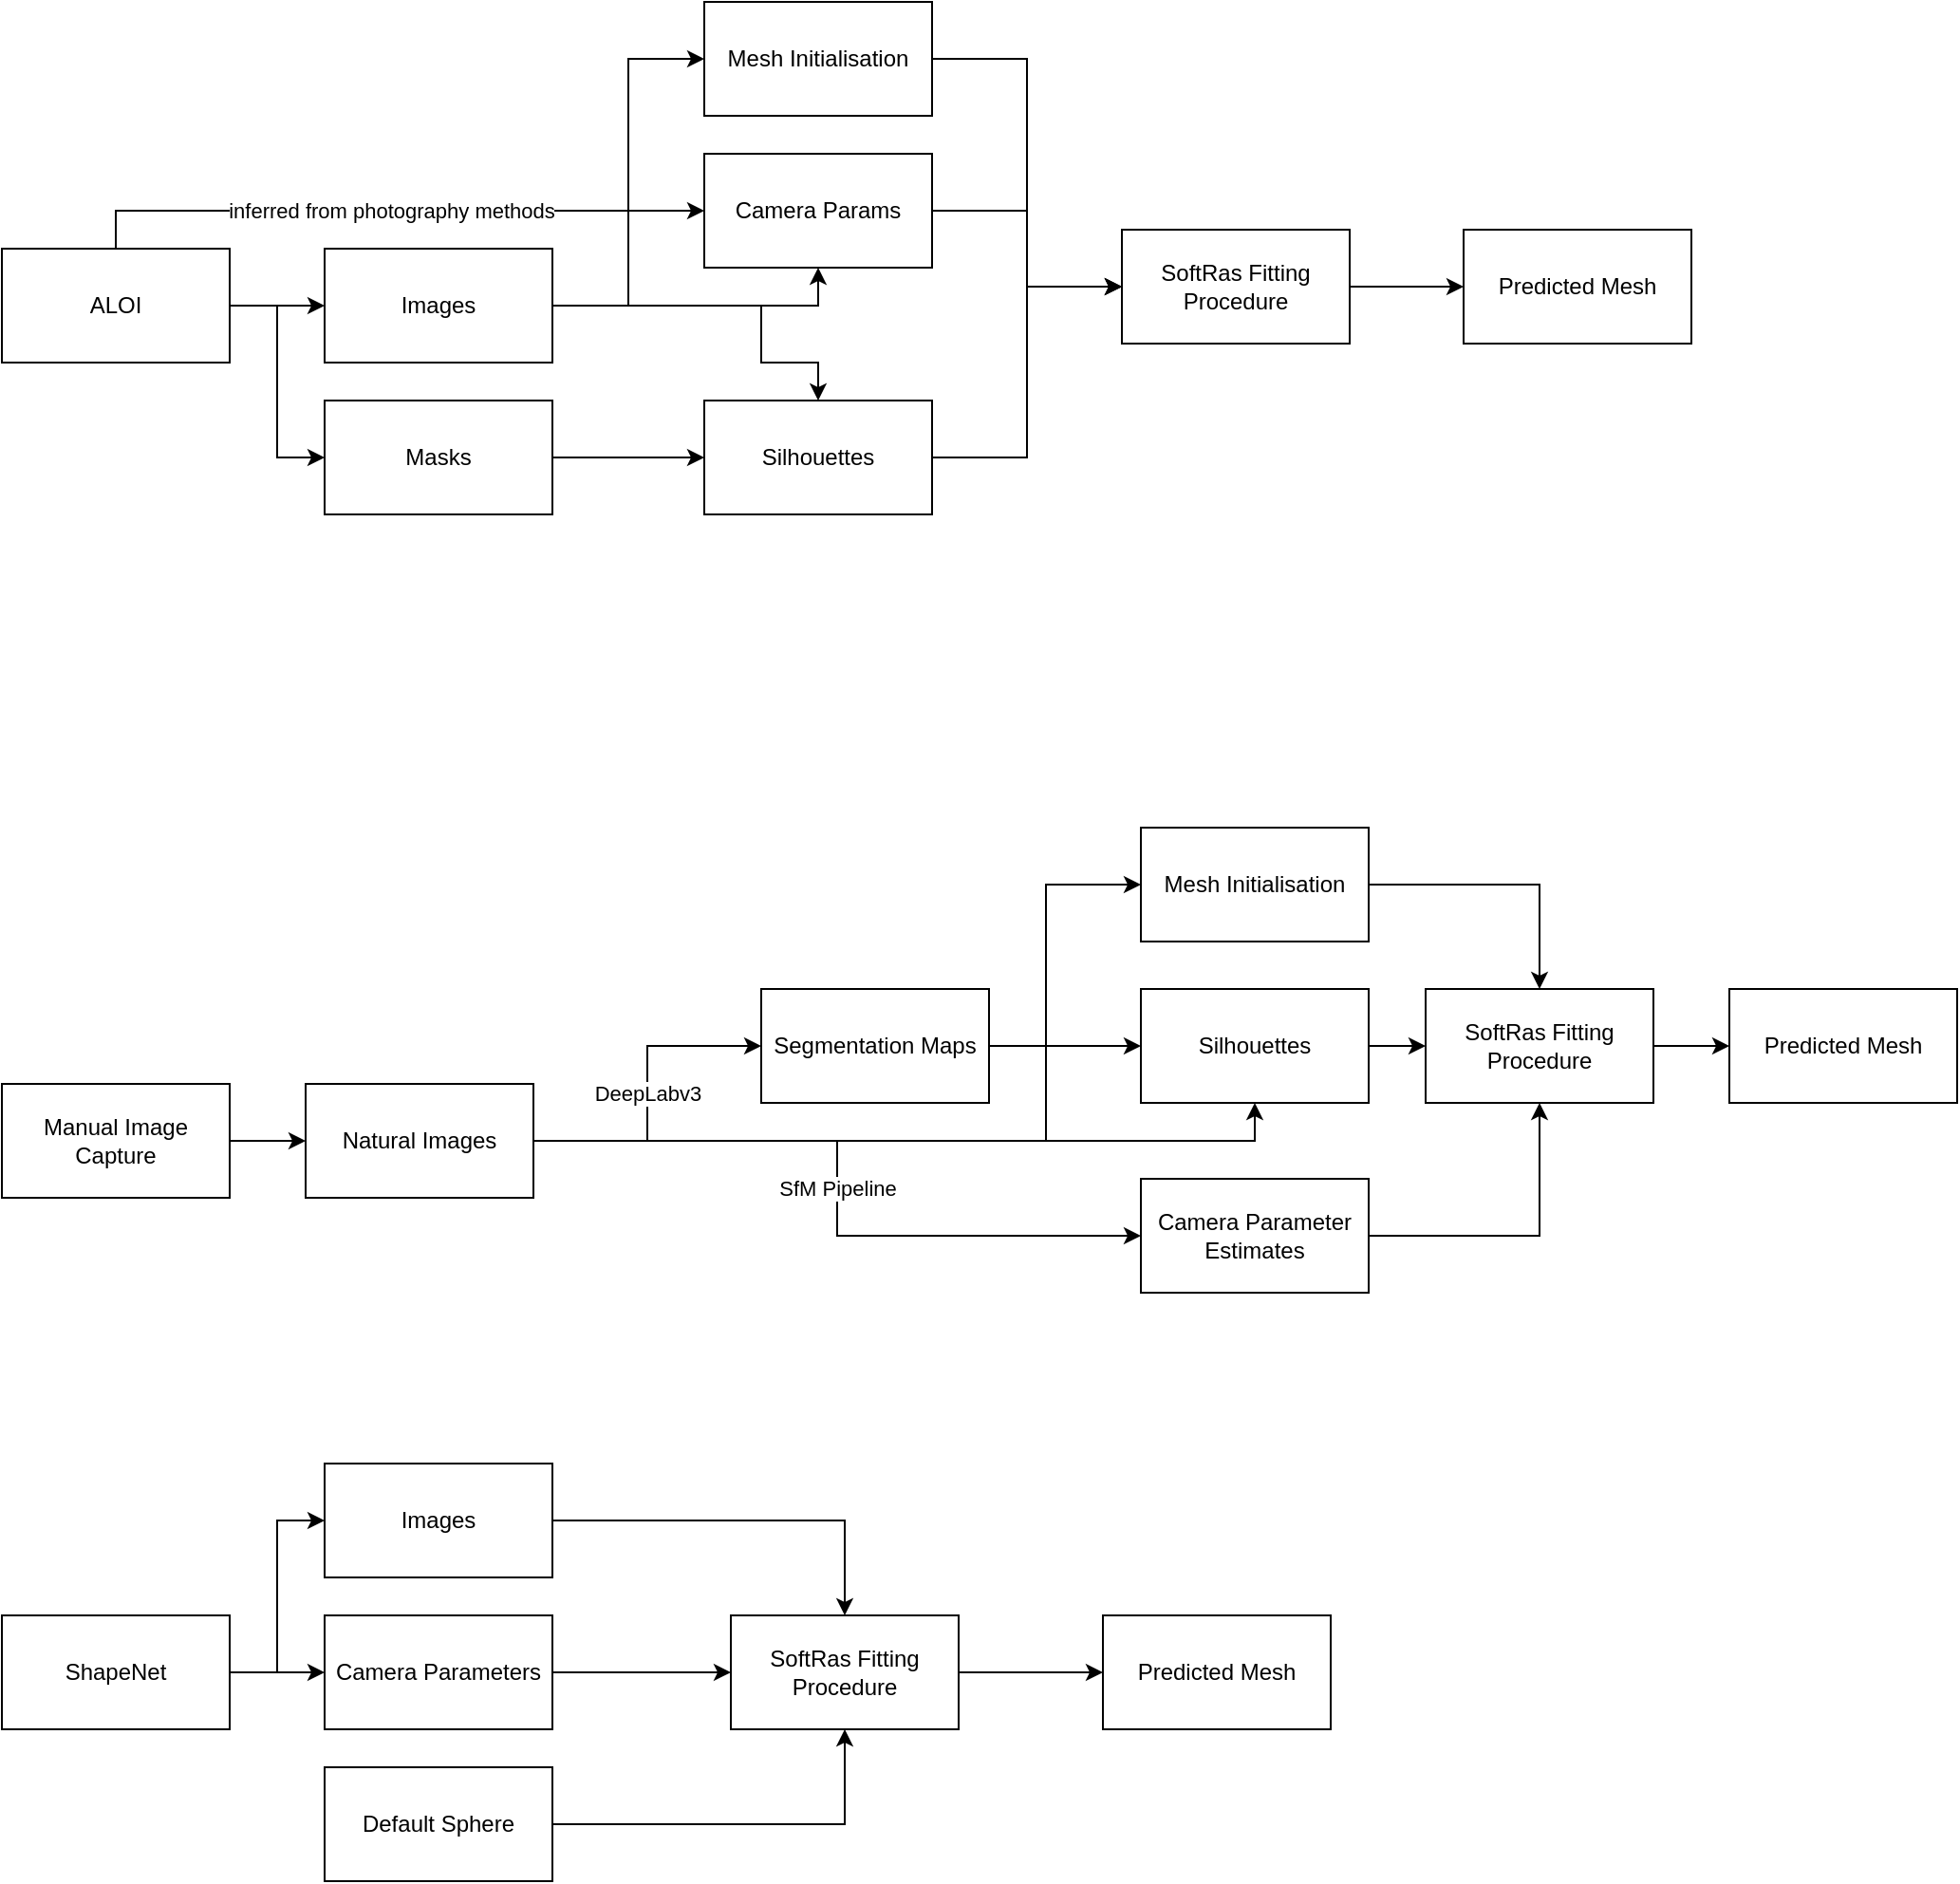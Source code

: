 <mxfile version="20.6.0" type="device"><diagram id="-qy8tgKCAdy8qD8iIOCd" name="Page-1"><mxGraphModel dx="1822" dy="1180" grid="1" gridSize="10" guides="1" tooltips="1" connect="1" arrows="1" fold="1" page="1" pageScale="1" pageWidth="827" pageHeight="1169" math="0" shadow="0"><root><mxCell id="0"/><mxCell id="1" parent="0"/><mxCell id="pA1mZpL-_gBzoVv1bfya-7" value="inferred from photography methods" style="edgeStyle=orthogonalEdgeStyle;rounded=0;orthogonalLoop=1;jettySize=auto;html=1;exitX=0.5;exitY=0;exitDx=0;exitDy=0;entryX=0;entryY=0.5;entryDx=0;entryDy=0;" edge="1" parent="1" source="pA1mZpL-_gBzoVv1bfya-2" target="pA1mZpL-_gBzoVv1bfya-6"><mxGeometry relative="1" as="geometry"/></mxCell><mxCell id="pA1mZpL-_gBzoVv1bfya-15" style="edgeStyle=orthogonalEdgeStyle;rounded=0;orthogonalLoop=1;jettySize=auto;html=1;exitX=1;exitY=0.5;exitDx=0;exitDy=0;entryX=0;entryY=0.5;entryDx=0;entryDy=0;" edge="1" parent="1" source="pA1mZpL-_gBzoVv1bfya-2" target="pA1mZpL-_gBzoVv1bfya-3"><mxGeometry relative="1" as="geometry"/></mxCell><mxCell id="pA1mZpL-_gBzoVv1bfya-16" style="edgeStyle=orthogonalEdgeStyle;rounded=0;orthogonalLoop=1;jettySize=auto;html=1;exitX=1;exitY=0.5;exitDx=0;exitDy=0;entryX=0;entryY=0.5;entryDx=0;entryDy=0;" edge="1" parent="1" source="pA1mZpL-_gBzoVv1bfya-2" target="pA1mZpL-_gBzoVv1bfya-4"><mxGeometry relative="1" as="geometry"/></mxCell><mxCell id="pA1mZpL-_gBzoVv1bfya-2" value="ALOI" style="rounded=0;whiteSpace=wrap;html=1;" vertex="1" parent="1"><mxGeometry x="30" y="220" width="120" height="60" as="geometry"/></mxCell><mxCell id="pA1mZpL-_gBzoVv1bfya-8" style="edgeStyle=orthogonalEdgeStyle;rounded=0;orthogonalLoop=1;jettySize=auto;html=1;exitX=1;exitY=0.5;exitDx=0;exitDy=0;entryX=0.5;entryY=1;entryDx=0;entryDy=0;" edge="1" parent="1" source="pA1mZpL-_gBzoVv1bfya-3" target="pA1mZpL-_gBzoVv1bfya-6"><mxGeometry relative="1" as="geometry"/></mxCell><mxCell id="pA1mZpL-_gBzoVv1bfya-13" style="edgeStyle=orthogonalEdgeStyle;rounded=0;orthogonalLoop=1;jettySize=auto;html=1;exitX=1;exitY=0.5;exitDx=0;exitDy=0;entryX=0.5;entryY=0;entryDx=0;entryDy=0;" edge="1" parent="1" source="pA1mZpL-_gBzoVv1bfya-3" target="pA1mZpL-_gBzoVv1bfya-9"><mxGeometry relative="1" as="geometry"><Array as="points"><mxPoint x="430" y="250"/><mxPoint x="430" y="280"/><mxPoint x="460" y="280"/></Array></mxGeometry></mxCell><mxCell id="pA1mZpL-_gBzoVv1bfya-39" style="edgeStyle=orthogonalEdgeStyle;rounded=0;orthogonalLoop=1;jettySize=auto;html=1;exitX=1;exitY=0.5;exitDx=0;exitDy=0;entryX=0;entryY=0.5;entryDx=0;entryDy=0;" edge="1" parent="1" source="pA1mZpL-_gBzoVv1bfya-3" target="pA1mZpL-_gBzoVv1bfya-37"><mxGeometry relative="1" as="geometry"/></mxCell><mxCell id="pA1mZpL-_gBzoVv1bfya-3" value="Images" style="rounded=0;whiteSpace=wrap;html=1;" vertex="1" parent="1"><mxGeometry x="200" y="220" width="120" height="60" as="geometry"/></mxCell><mxCell id="pA1mZpL-_gBzoVv1bfya-14" style="edgeStyle=orthogonalEdgeStyle;rounded=0;orthogonalLoop=1;jettySize=auto;html=1;exitX=1;exitY=0.5;exitDx=0;exitDy=0;entryX=0;entryY=0.5;entryDx=0;entryDy=0;" edge="1" parent="1" source="pA1mZpL-_gBzoVv1bfya-4" target="pA1mZpL-_gBzoVv1bfya-9"><mxGeometry relative="1" as="geometry"/></mxCell><mxCell id="pA1mZpL-_gBzoVv1bfya-4" value="Masks" style="rounded=0;whiteSpace=wrap;html=1;" vertex="1" parent="1"><mxGeometry x="200" y="300" width="120" height="60" as="geometry"/></mxCell><mxCell id="pA1mZpL-_gBzoVv1bfya-18" style="edgeStyle=orthogonalEdgeStyle;rounded=0;orthogonalLoop=1;jettySize=auto;html=1;exitX=1;exitY=0.5;exitDx=0;exitDy=0;entryX=0;entryY=0.5;entryDx=0;entryDy=0;" edge="1" parent="1" source="pA1mZpL-_gBzoVv1bfya-6" target="pA1mZpL-_gBzoVv1bfya-17"><mxGeometry relative="1" as="geometry"/></mxCell><mxCell id="pA1mZpL-_gBzoVv1bfya-6" value="Camera Params" style="rounded=0;whiteSpace=wrap;html=1;" vertex="1" parent="1"><mxGeometry x="400" y="170" width="120" height="60" as="geometry"/></mxCell><mxCell id="pA1mZpL-_gBzoVv1bfya-19" style="edgeStyle=orthogonalEdgeStyle;rounded=0;orthogonalLoop=1;jettySize=auto;html=1;exitX=1;exitY=0.5;exitDx=0;exitDy=0;entryX=0;entryY=0.5;entryDx=0;entryDy=0;" edge="1" parent="1" source="pA1mZpL-_gBzoVv1bfya-9" target="pA1mZpL-_gBzoVv1bfya-17"><mxGeometry relative="1" as="geometry"/></mxCell><mxCell id="pA1mZpL-_gBzoVv1bfya-9" value="Silhouettes" style="rounded=0;whiteSpace=wrap;html=1;" vertex="1" parent="1"><mxGeometry x="400" y="300" width="120" height="60" as="geometry"/></mxCell><mxCell id="pA1mZpL-_gBzoVv1bfya-21" style="edgeStyle=orthogonalEdgeStyle;rounded=0;orthogonalLoop=1;jettySize=auto;html=1;exitX=1;exitY=0.5;exitDx=0;exitDy=0;entryX=0;entryY=0.5;entryDx=0;entryDy=0;" edge="1" parent="1" source="pA1mZpL-_gBzoVv1bfya-17" target="pA1mZpL-_gBzoVv1bfya-20"><mxGeometry relative="1" as="geometry"/></mxCell><mxCell id="pA1mZpL-_gBzoVv1bfya-17" value="SoftRas Fitting Procedure" style="rounded=0;whiteSpace=wrap;html=1;" vertex="1" parent="1"><mxGeometry x="620" y="210" width="120" height="60" as="geometry"/></mxCell><mxCell id="pA1mZpL-_gBzoVv1bfya-20" value="Predicted Mesh" style="rounded=0;whiteSpace=wrap;html=1;" vertex="1" parent="1"><mxGeometry x="800" y="210" width="120" height="60" as="geometry"/></mxCell><mxCell id="pA1mZpL-_gBzoVv1bfya-25" value="DeepLabv3" style="edgeStyle=orthogonalEdgeStyle;rounded=0;orthogonalLoop=1;jettySize=auto;html=1;exitX=1;exitY=0.5;exitDx=0;exitDy=0;entryX=0;entryY=0.5;entryDx=0;entryDy=0;" edge="1" parent="1" source="pA1mZpL-_gBzoVv1bfya-22" target="pA1mZpL-_gBzoVv1bfya-24"><mxGeometry relative="1" as="geometry"/></mxCell><mxCell id="pA1mZpL-_gBzoVv1bfya-27" value="SfM Pipeline" style="edgeStyle=orthogonalEdgeStyle;rounded=0;orthogonalLoop=1;jettySize=auto;html=1;exitX=1;exitY=0.5;exitDx=0;exitDy=0;entryX=0;entryY=0.5;entryDx=0;entryDy=0;" edge="1" parent="1" source="pA1mZpL-_gBzoVv1bfya-22" target="pA1mZpL-_gBzoVv1bfya-26"><mxGeometry relative="1" as="geometry"/></mxCell><mxCell id="pA1mZpL-_gBzoVv1bfya-29" style="edgeStyle=orthogonalEdgeStyle;rounded=0;orthogonalLoop=1;jettySize=auto;html=1;exitX=1;exitY=0.5;exitDx=0;exitDy=0;entryX=0.5;entryY=1;entryDx=0;entryDy=0;" edge="1" parent="1" source="pA1mZpL-_gBzoVv1bfya-22" target="pA1mZpL-_gBzoVv1bfya-28"><mxGeometry relative="1" as="geometry"/></mxCell><mxCell id="pA1mZpL-_gBzoVv1bfya-43" style="edgeStyle=orthogonalEdgeStyle;rounded=0;orthogonalLoop=1;jettySize=auto;html=1;exitX=1;exitY=0.5;exitDx=0;exitDy=0;entryX=0;entryY=0.5;entryDx=0;entryDy=0;" edge="1" parent="1" source="pA1mZpL-_gBzoVv1bfya-22" target="pA1mZpL-_gBzoVv1bfya-41"><mxGeometry relative="1" as="geometry"><Array as="points"><mxPoint x="580" y="690"/><mxPoint x="580" y="555"/></Array></mxGeometry></mxCell><mxCell id="pA1mZpL-_gBzoVv1bfya-22" value="Natural Images" style="rounded=0;whiteSpace=wrap;html=1;" vertex="1" parent="1"><mxGeometry x="190" y="660" width="120" height="60" as="geometry"/></mxCell><mxCell id="pA1mZpL-_gBzoVv1bfya-30" style="edgeStyle=orthogonalEdgeStyle;rounded=0;orthogonalLoop=1;jettySize=auto;html=1;exitX=1;exitY=0.5;exitDx=0;exitDy=0;entryX=0;entryY=0.5;entryDx=0;entryDy=0;" edge="1" parent="1" source="pA1mZpL-_gBzoVv1bfya-24" target="pA1mZpL-_gBzoVv1bfya-28"><mxGeometry relative="1" as="geometry"/></mxCell><mxCell id="pA1mZpL-_gBzoVv1bfya-24" value="Segmentation Maps" style="rounded=0;whiteSpace=wrap;html=1;" vertex="1" parent="1"><mxGeometry x="430" y="610" width="120" height="60" as="geometry"/></mxCell><mxCell id="pA1mZpL-_gBzoVv1bfya-52" style="edgeStyle=orthogonalEdgeStyle;rounded=0;orthogonalLoop=1;jettySize=auto;html=1;exitX=1;exitY=0.5;exitDx=0;exitDy=0;entryX=0.5;entryY=1;entryDx=0;entryDy=0;" edge="1" parent="1" source="pA1mZpL-_gBzoVv1bfya-26" target="pA1mZpL-_gBzoVv1bfya-49"><mxGeometry relative="1" as="geometry"/></mxCell><mxCell id="pA1mZpL-_gBzoVv1bfya-26" value="Camera Parameter Estimates" style="rounded=0;whiteSpace=wrap;html=1;" vertex="1" parent="1"><mxGeometry x="630" y="710" width="120" height="60" as="geometry"/></mxCell><mxCell id="pA1mZpL-_gBzoVv1bfya-50" style="edgeStyle=orthogonalEdgeStyle;rounded=0;orthogonalLoop=1;jettySize=auto;html=1;exitX=1;exitY=0.5;exitDx=0;exitDy=0;entryX=0;entryY=0.5;entryDx=0;entryDy=0;" edge="1" parent="1" source="pA1mZpL-_gBzoVv1bfya-28" target="pA1mZpL-_gBzoVv1bfya-49"><mxGeometry relative="1" as="geometry"/></mxCell><mxCell id="pA1mZpL-_gBzoVv1bfya-28" value="Silhouettes" style="rounded=0;whiteSpace=wrap;html=1;" vertex="1" parent="1"><mxGeometry x="630" y="610" width="120" height="60" as="geometry"/></mxCell><mxCell id="pA1mZpL-_gBzoVv1bfya-31" value="Predicted Mesh" style="rounded=0;whiteSpace=wrap;html=1;" vertex="1" parent="1"><mxGeometry x="940" y="610" width="120" height="60" as="geometry"/></mxCell><mxCell id="pA1mZpL-_gBzoVv1bfya-60" style="edgeStyle=orthogonalEdgeStyle;rounded=0;orthogonalLoop=1;jettySize=auto;html=1;exitX=1;exitY=0.5;exitDx=0;exitDy=0;entryX=0;entryY=0.5;entryDx=0;entryDy=0;" edge="1" parent="1" source="pA1mZpL-_gBzoVv1bfya-36" target="pA1mZpL-_gBzoVv1bfya-47"><mxGeometry relative="1" as="geometry"/></mxCell><mxCell id="pA1mZpL-_gBzoVv1bfya-61" style="edgeStyle=orthogonalEdgeStyle;rounded=0;orthogonalLoop=1;jettySize=auto;html=1;exitX=1;exitY=0.5;exitDx=0;exitDy=0;entryX=0;entryY=0.5;entryDx=0;entryDy=0;" edge="1" parent="1" source="pA1mZpL-_gBzoVv1bfya-36" target="pA1mZpL-_gBzoVv1bfya-44"><mxGeometry relative="1" as="geometry"/></mxCell><mxCell id="pA1mZpL-_gBzoVv1bfya-36" value="ShapeNet" style="rounded=0;whiteSpace=wrap;html=1;" vertex="1" parent="1"><mxGeometry x="30" y="940" width="120" height="60" as="geometry"/></mxCell><mxCell id="pA1mZpL-_gBzoVv1bfya-40" style="edgeStyle=orthogonalEdgeStyle;rounded=0;orthogonalLoop=1;jettySize=auto;html=1;exitX=1;exitY=0.5;exitDx=0;exitDy=0;entryX=0;entryY=0.5;entryDx=0;entryDy=0;" edge="1" parent="1" source="pA1mZpL-_gBzoVv1bfya-37" target="pA1mZpL-_gBzoVv1bfya-17"><mxGeometry relative="1" as="geometry"/></mxCell><mxCell id="pA1mZpL-_gBzoVv1bfya-37" value="Mesh Initialisation" style="rounded=0;whiteSpace=wrap;html=1;" vertex="1" parent="1"><mxGeometry x="400" y="90" width="120" height="60" as="geometry"/></mxCell><mxCell id="pA1mZpL-_gBzoVv1bfya-51" style="edgeStyle=orthogonalEdgeStyle;rounded=0;orthogonalLoop=1;jettySize=auto;html=1;exitX=1;exitY=0.5;exitDx=0;exitDy=0;entryX=0.5;entryY=0;entryDx=0;entryDy=0;" edge="1" parent="1" source="pA1mZpL-_gBzoVv1bfya-41" target="pA1mZpL-_gBzoVv1bfya-49"><mxGeometry relative="1" as="geometry"/></mxCell><mxCell id="pA1mZpL-_gBzoVv1bfya-41" value="Mesh Initialisation" style="rounded=0;whiteSpace=wrap;html=1;" vertex="1" parent="1"><mxGeometry x="630" y="525" width="120" height="60" as="geometry"/></mxCell><mxCell id="pA1mZpL-_gBzoVv1bfya-55" style="edgeStyle=orthogonalEdgeStyle;rounded=0;orthogonalLoop=1;jettySize=auto;html=1;exitX=1;exitY=0.5;exitDx=0;exitDy=0;entryX=0.5;entryY=0;entryDx=0;entryDy=0;" edge="1" parent="1" source="pA1mZpL-_gBzoVv1bfya-44" target="pA1mZpL-_gBzoVv1bfya-54"><mxGeometry relative="1" as="geometry"/></mxCell><mxCell id="pA1mZpL-_gBzoVv1bfya-44" value="Images" style="rounded=0;whiteSpace=wrap;html=1;" vertex="1" parent="1"><mxGeometry x="200" y="860" width="120" height="60" as="geometry"/></mxCell><mxCell id="pA1mZpL-_gBzoVv1bfya-46" style="edgeStyle=orthogonalEdgeStyle;rounded=0;orthogonalLoop=1;jettySize=auto;html=1;exitX=1;exitY=0.5;exitDx=0;exitDy=0;entryX=0;entryY=0.5;entryDx=0;entryDy=0;" edge="1" parent="1" source="pA1mZpL-_gBzoVv1bfya-45" target="pA1mZpL-_gBzoVv1bfya-22"><mxGeometry relative="1" as="geometry"/></mxCell><mxCell id="pA1mZpL-_gBzoVv1bfya-45" value="Manual Image Capture" style="rounded=0;whiteSpace=wrap;html=1;" vertex="1" parent="1"><mxGeometry x="30" y="660" width="120" height="60" as="geometry"/></mxCell><mxCell id="pA1mZpL-_gBzoVv1bfya-56" style="edgeStyle=orthogonalEdgeStyle;rounded=0;orthogonalLoop=1;jettySize=auto;html=1;exitX=1;exitY=0.5;exitDx=0;exitDy=0;entryX=0;entryY=0.5;entryDx=0;entryDy=0;" edge="1" parent="1" source="pA1mZpL-_gBzoVv1bfya-47" target="pA1mZpL-_gBzoVv1bfya-54"><mxGeometry relative="1" as="geometry"/></mxCell><mxCell id="pA1mZpL-_gBzoVv1bfya-47" value="Camera Parameters" style="rounded=0;whiteSpace=wrap;html=1;" vertex="1" parent="1"><mxGeometry x="200" y="940" width="120" height="60" as="geometry"/></mxCell><mxCell id="pA1mZpL-_gBzoVv1bfya-57" style="edgeStyle=orthogonalEdgeStyle;rounded=0;orthogonalLoop=1;jettySize=auto;html=1;exitX=1;exitY=0.5;exitDx=0;exitDy=0;entryX=0.5;entryY=1;entryDx=0;entryDy=0;" edge="1" parent="1" source="pA1mZpL-_gBzoVv1bfya-48" target="pA1mZpL-_gBzoVv1bfya-54"><mxGeometry relative="1" as="geometry"/></mxCell><mxCell id="pA1mZpL-_gBzoVv1bfya-48" value="Default Sphere" style="rounded=0;whiteSpace=wrap;html=1;" vertex="1" parent="1"><mxGeometry x="200" y="1020" width="120" height="60" as="geometry"/></mxCell><mxCell id="pA1mZpL-_gBzoVv1bfya-53" style="edgeStyle=orthogonalEdgeStyle;rounded=0;orthogonalLoop=1;jettySize=auto;html=1;exitX=1;exitY=0.5;exitDx=0;exitDy=0;entryX=0;entryY=0.5;entryDx=0;entryDy=0;" edge="1" parent="1" source="pA1mZpL-_gBzoVv1bfya-49" target="pA1mZpL-_gBzoVv1bfya-31"><mxGeometry relative="1" as="geometry"/></mxCell><mxCell id="pA1mZpL-_gBzoVv1bfya-49" value="SoftRas Fitting Procedure" style="rounded=0;whiteSpace=wrap;html=1;" vertex="1" parent="1"><mxGeometry x="780" y="610" width="120" height="60" as="geometry"/></mxCell><mxCell id="pA1mZpL-_gBzoVv1bfya-59" style="edgeStyle=orthogonalEdgeStyle;rounded=0;orthogonalLoop=1;jettySize=auto;html=1;exitX=1;exitY=0.5;exitDx=0;exitDy=0;entryX=0;entryY=0.5;entryDx=0;entryDy=0;" edge="1" parent="1" source="pA1mZpL-_gBzoVv1bfya-54" target="pA1mZpL-_gBzoVv1bfya-58"><mxGeometry relative="1" as="geometry"/></mxCell><mxCell id="pA1mZpL-_gBzoVv1bfya-54" value="SoftRas Fitting Procedure" style="rounded=0;whiteSpace=wrap;html=1;" vertex="1" parent="1"><mxGeometry x="414" y="940" width="120" height="60" as="geometry"/></mxCell><mxCell id="pA1mZpL-_gBzoVv1bfya-58" value="Predicted Mesh" style="rounded=0;whiteSpace=wrap;html=1;" vertex="1" parent="1"><mxGeometry x="610" y="940" width="120" height="60" as="geometry"/></mxCell></root></mxGraphModel></diagram></mxfile>